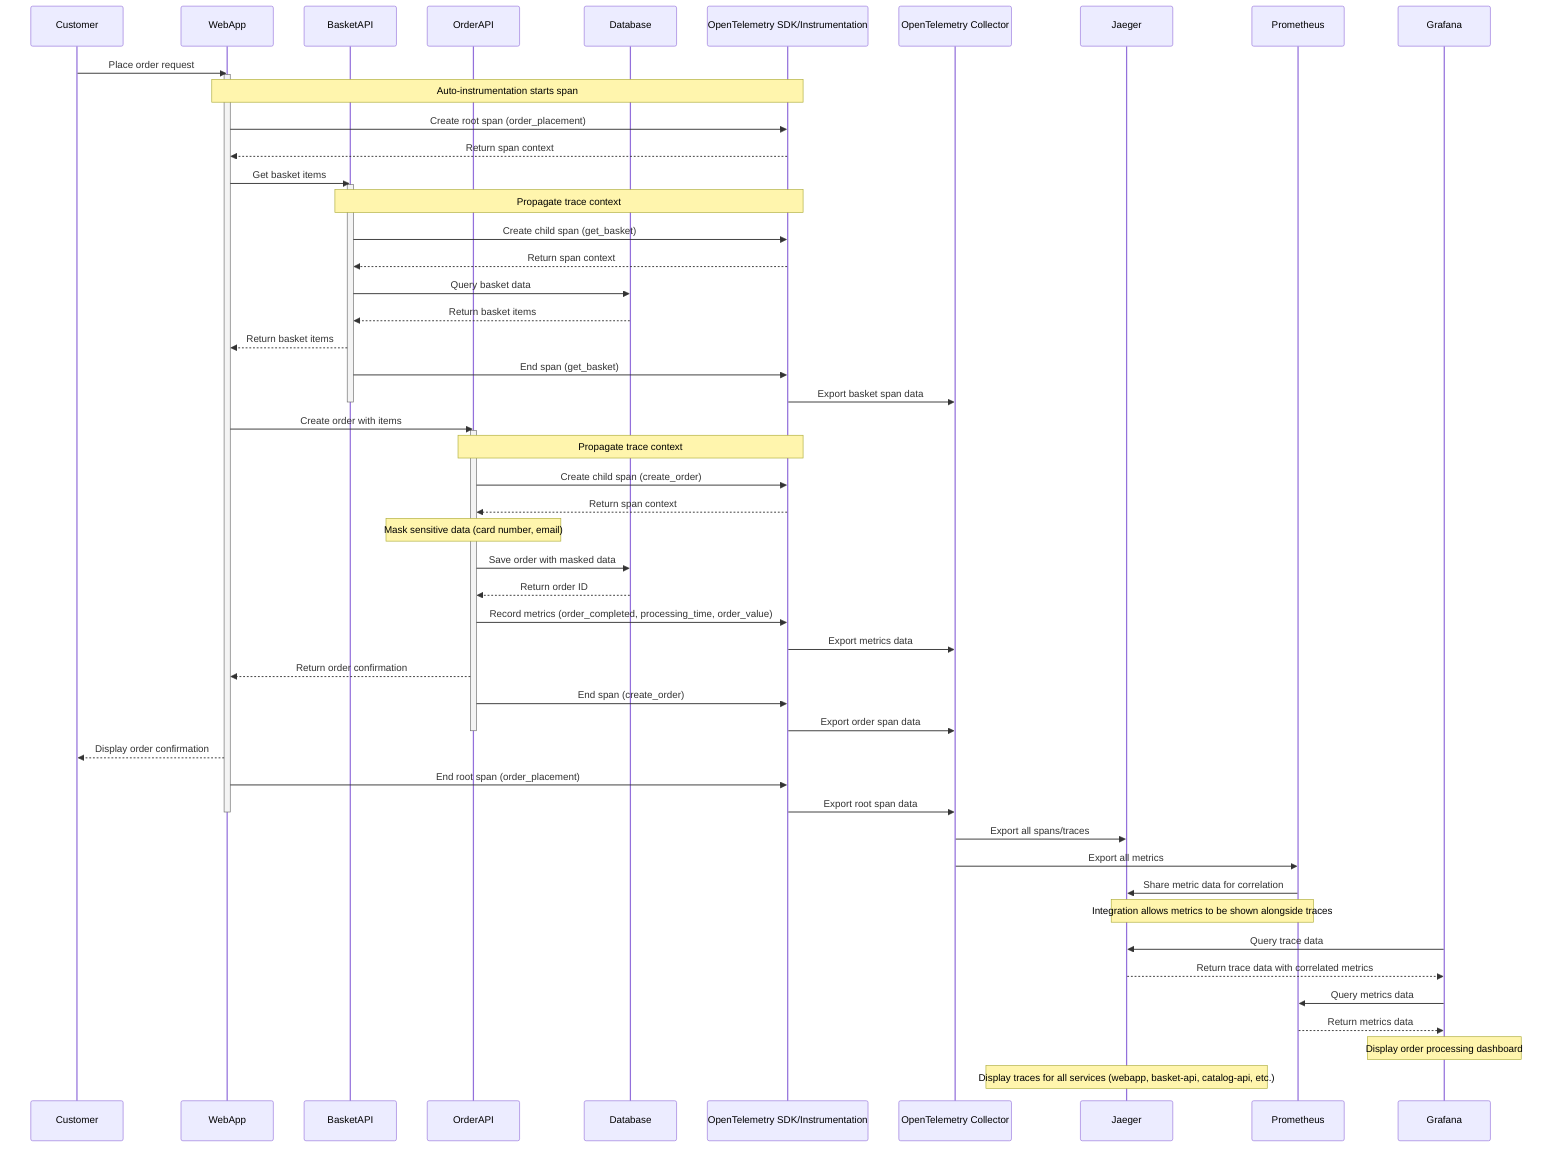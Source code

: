 ﻿sequenceDiagram
participant Customer
participant WebApp
participant BasketAPI
participant OrderAPI
participant Database
participant OpenTelemetry as OpenTelemetry SDK/Instrumentation
participant OTelCollector as OpenTelemetry Collector
participant Jaeger
participant Prometheus
participant Grafana

%% Initial order creation process
Customer->>WebApp: Place order request

%% WebApp processing with telemetry
activate WebApp
Note over WebApp,OpenTelemetry: Auto-instrumentation starts span
WebApp->>OpenTelemetry: Create root span (order_placement)
OpenTelemetry-->>WebApp: Return span context

%% Basket processing
WebApp->>BasketAPI: Get basket items
activate BasketAPI
Note over BasketAPI,OpenTelemetry: Propagate trace context
BasketAPI->>OpenTelemetry: Create child span (get_basket)
OpenTelemetry-->>BasketAPI: Return span context
BasketAPI->>Database: Query basket data
Database-->>BasketAPI: Return basket items
BasketAPI-->>WebApp: Return basket items
BasketAPI->>OpenTelemetry: End span (get_basket)
OpenTelemetry->>OTelCollector: Export basket span data
deactivate BasketAPI

%% Order API processing
WebApp->>OrderAPI: Create order with items
activate OrderAPI
Note over OrderAPI,OpenTelemetry: Propagate trace context
OrderAPI->>OpenTelemetry: Create child span (create_order)
OpenTelemetry-->>OrderAPI: Return span context

%% Data masking for security
Note over OrderAPI: Mask sensitive data (card number, email)

OrderAPI->>Database: Save order with masked data
Database-->>OrderAPI: Return order ID

%% Record metrics
OrderAPI->>OpenTelemetry: Record metrics (order_completed, processing_time, order_value)
OpenTelemetry->>OTelCollector: Export metrics data

OrderAPI-->>WebApp: Return order confirmation
OrderAPI->>OpenTelemetry: End span (create_order)
OpenTelemetry->>OTelCollector: Export order span data
deactivate OrderAPI

WebApp-->>Customer: Display order confirmation
WebApp->>OpenTelemetry: End root span (order_placement)
OpenTelemetry->>OTelCollector: Export root span data
deactivate WebApp

%% Telemetry data flow
OTelCollector->>Jaeger: Export all spans/traces
OTelCollector->>Prometheus: Export all metrics

%% Data exchange between monitoring systems
Prometheus->>Jaeger: Share metric data for correlation
Note over Prometheus,Jaeger: Integration allows metrics to be shown alongside traces

%% Dashboard visualization
Grafana->>Jaeger: Query trace data
Jaeger-->>Grafana: Return trace data with correlated metrics
Grafana->>Prometheus: Query metrics data
Prometheus-->>Grafana: Return metrics data

%% Admin/Developer visualization
Note over Grafana: Display order processing dashboard
Note over Jaeger: Display traces for all services (webapp, basket-api, catalog-api, etc.)